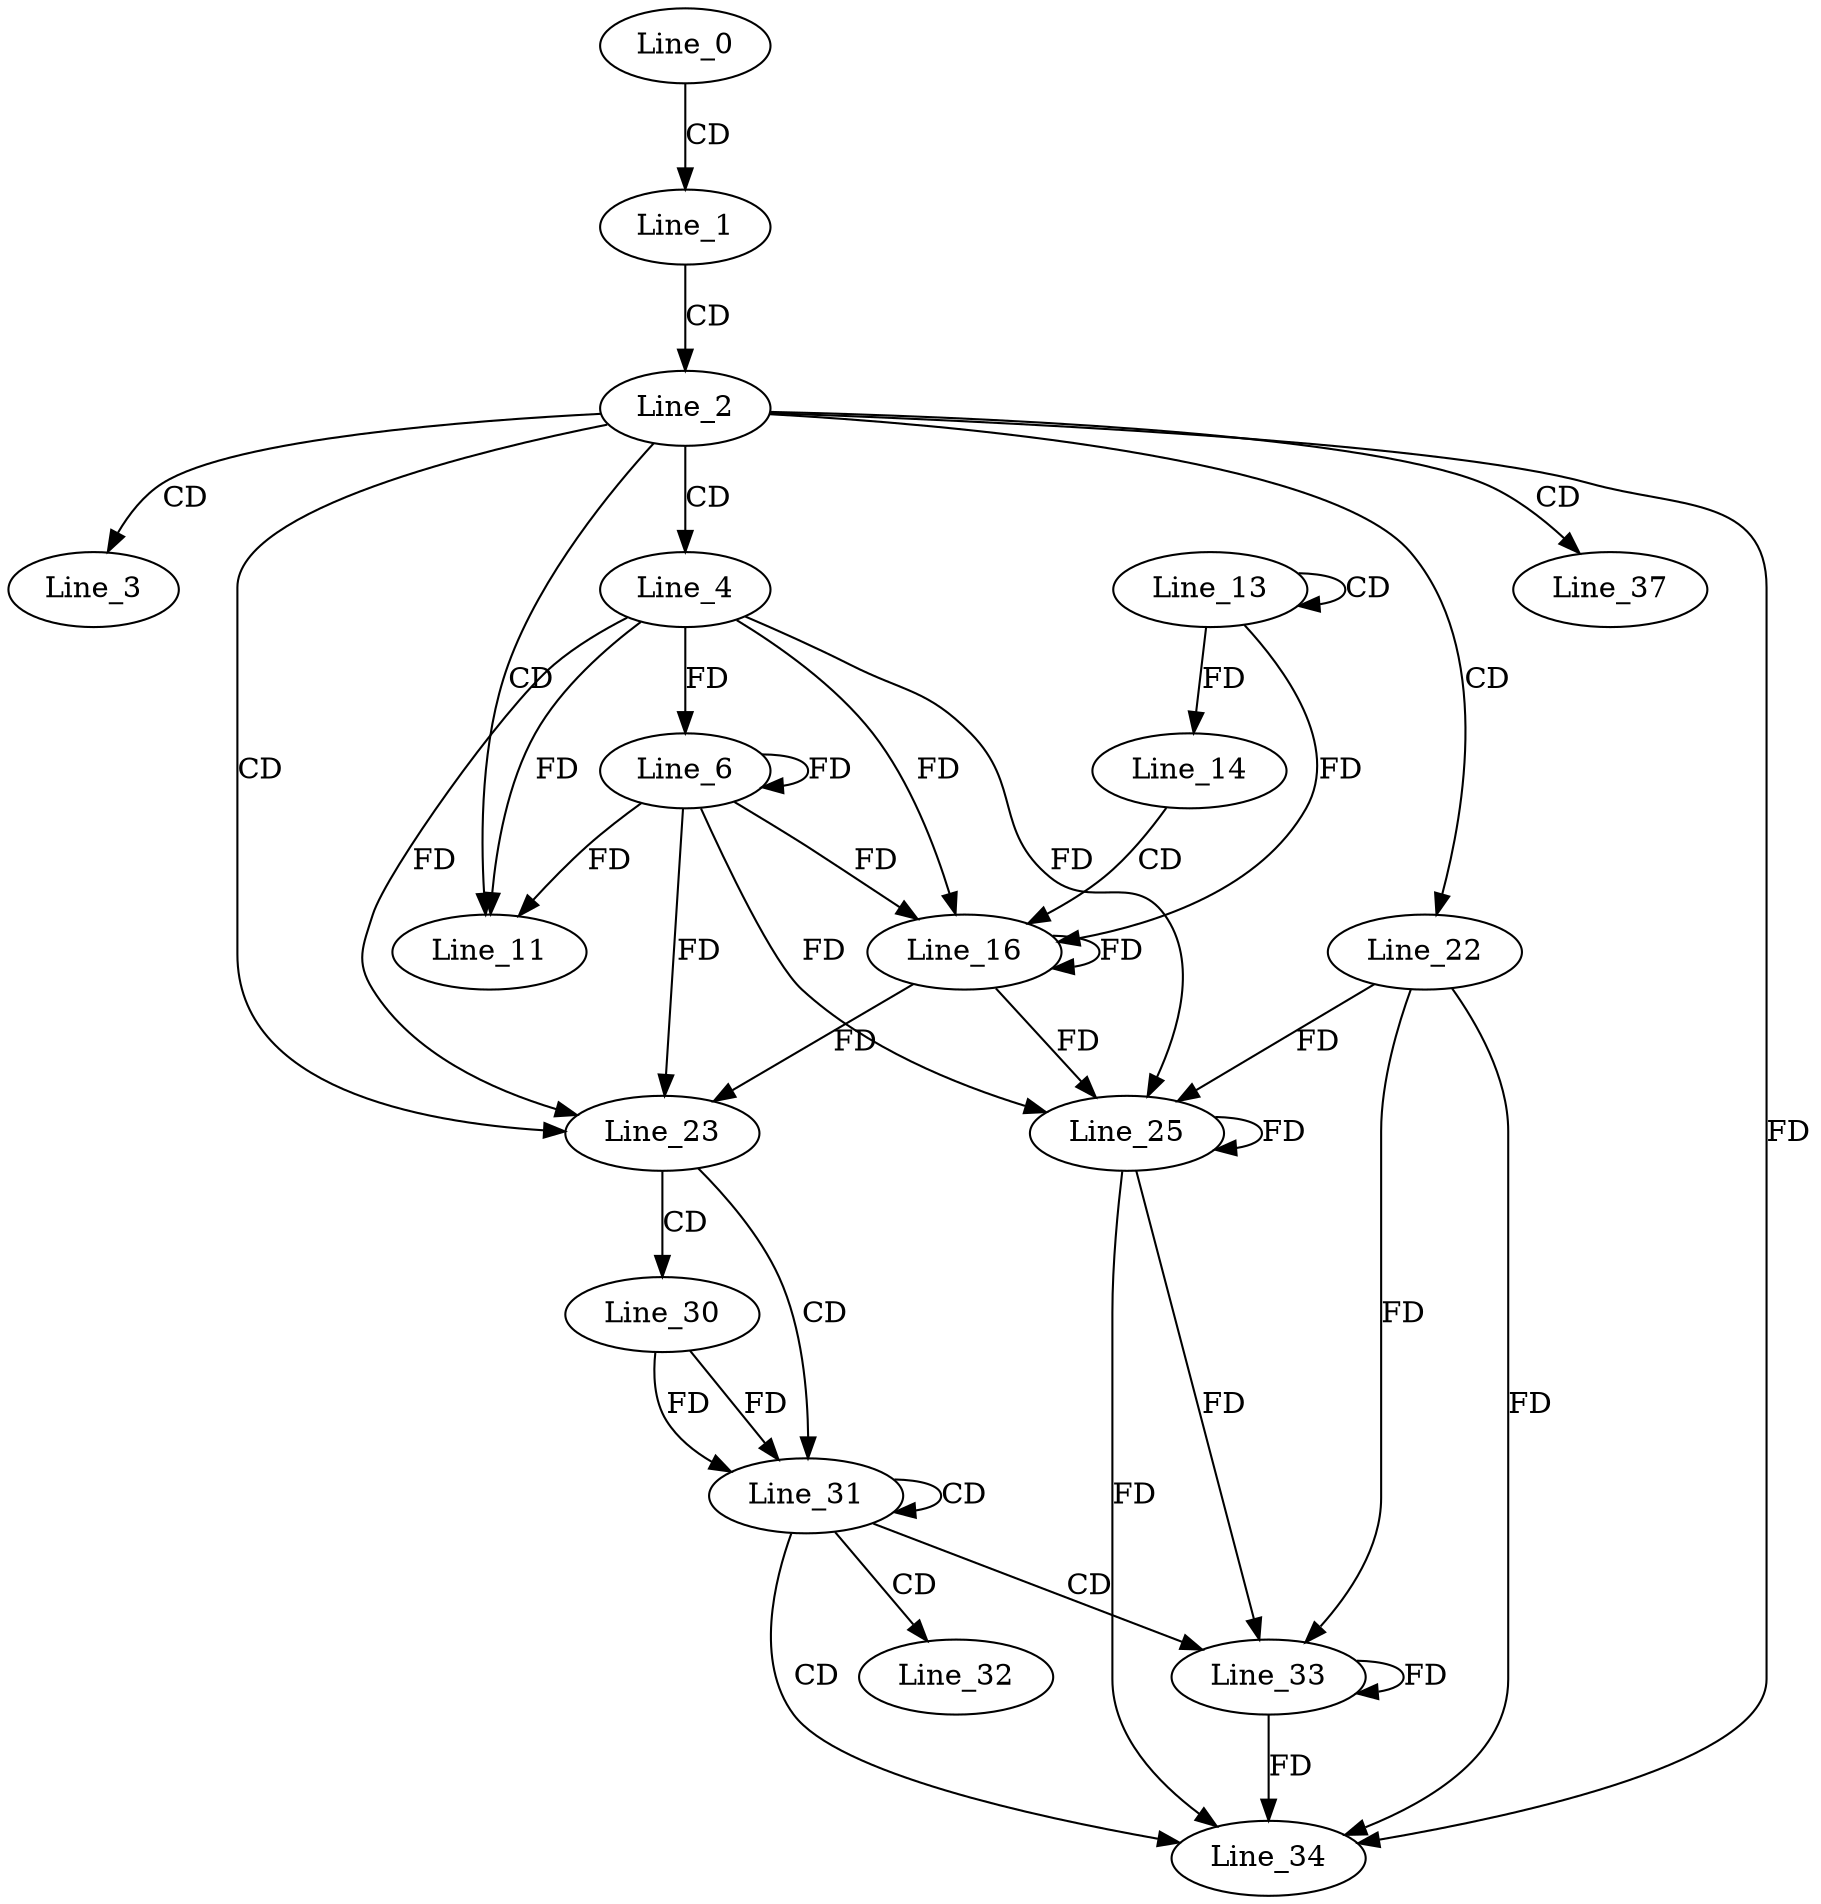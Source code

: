 digraph G {
  Line_0;
  Line_1;
  Line_2;
  Line_3;
  Line_4;
  Line_6;
  Line_11;
  Line_13;
  Line_13;
  Line_14;
  Line_16;
  Line_16;
  Line_22;
  Line_23;
  Line_25;
  Line_25;
  Line_30;
  Line_31;
  Line_31;
  Line_32;
  Line_33;
  Line_34;
  Line_37;
  Line_0 -> Line_1 [ label="CD" ];
  Line_1 -> Line_2 [ label="CD" ];
  Line_2 -> Line_3 [ label="CD" ];
  Line_2 -> Line_4 [ label="CD" ];
  Line_4 -> Line_6 [ label="FD" ];
  Line_6 -> Line_6 [ label="FD" ];
  Line_2 -> Line_11 [ label="CD" ];
  Line_4 -> Line_11 [ label="FD" ];
  Line_6 -> Line_11 [ label="FD" ];
  Line_13 -> Line_13 [ label="CD" ];
  Line_13 -> Line_14 [ label="FD" ];
  Line_14 -> Line_16 [ label="CD" ];
  Line_4 -> Line_16 [ label="FD" ];
  Line_6 -> Line_16 [ label="FD" ];
  Line_16 -> Line_16 [ label="FD" ];
  Line_13 -> Line_16 [ label="FD" ];
  Line_2 -> Line_22 [ label="CD" ];
  Line_2 -> Line_23 [ label="CD" ];
  Line_4 -> Line_23 [ label="FD" ];
  Line_6 -> Line_23 [ label="FD" ];
  Line_16 -> Line_23 [ label="FD" ];
  Line_22 -> Line_25 [ label="FD" ];
  Line_25 -> Line_25 [ label="FD" ];
  Line_4 -> Line_25 [ label="FD" ];
  Line_6 -> Line_25 [ label="FD" ];
  Line_16 -> Line_25 [ label="FD" ];
  Line_23 -> Line_30 [ label="CD" ];
  Line_23 -> Line_31 [ label="CD" ];
  Line_30 -> Line_31 [ label="FD" ];
  Line_31 -> Line_31 [ label="CD" ];
  Line_30 -> Line_31 [ label="FD" ];
  Line_31 -> Line_32 [ label="CD" ];
  Line_31 -> Line_33 [ label="CD" ];
  Line_22 -> Line_33 [ label="FD" ];
  Line_25 -> Line_33 [ label="FD" ];
  Line_33 -> Line_33 [ label="FD" ];
  Line_31 -> Line_34 [ label="CD" ];
  Line_22 -> Line_34 [ label="FD" ];
  Line_25 -> Line_34 [ label="FD" ];
  Line_33 -> Line_34 [ label="FD" ];
  Line_2 -> Line_34 [ label="FD" ];
  Line_2 -> Line_37 [ label="CD" ];
}
